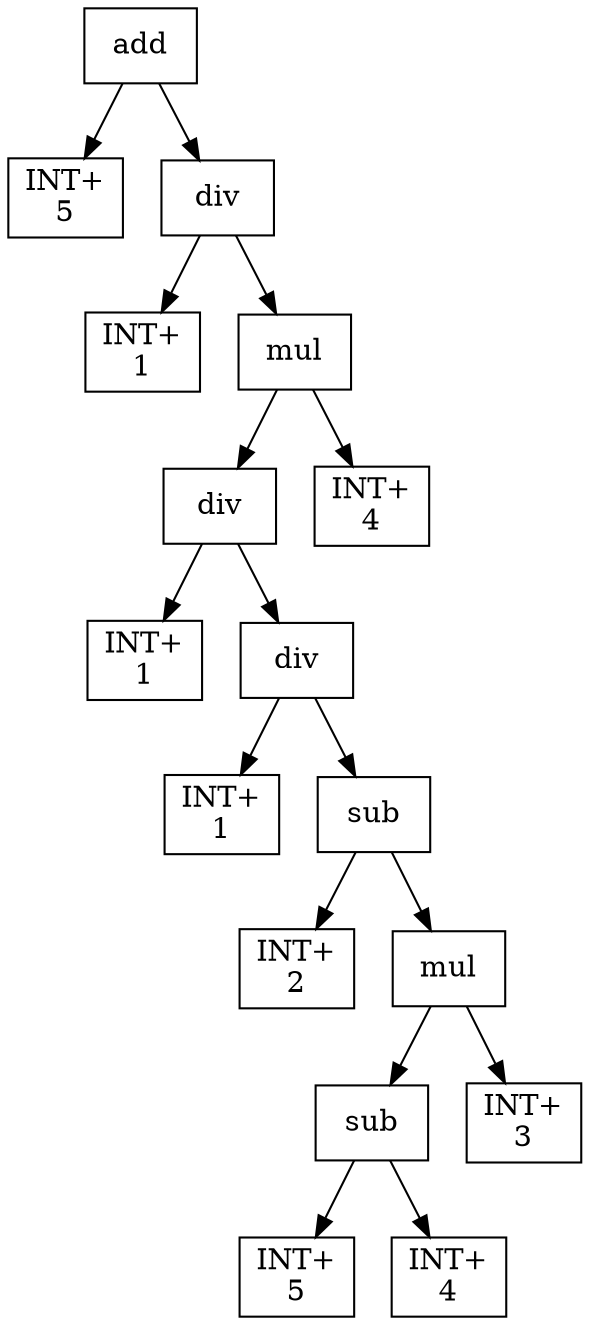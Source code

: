 digraph expr {
  node [shape=box];
  n1 [label="add"];
  n2 [label="INT+\n5"];
  n3 [label="div"];
  n4 [label="INT+\n1"];
  n5 [label="mul"];
  n6 [label="div"];
  n7 [label="INT+\n1"];
  n8 [label="div"];
  n9 [label="INT+\n1"];
  n10 [label="sub"];
  n11 [label="INT+\n2"];
  n12 [label="mul"];
  n13 [label="sub"];
  n14 [label="INT+\n5"];
  n15 [label="INT+\n4"];
  n13 -> n14;
  n13 -> n15;
  n16 [label="INT+\n3"];
  n12 -> n13;
  n12 -> n16;
  n10 -> n11;
  n10 -> n12;
  n8 -> n9;
  n8 -> n10;
  n6 -> n7;
  n6 -> n8;
  n17 [label="INT+\n4"];
  n5 -> n6;
  n5 -> n17;
  n3 -> n4;
  n3 -> n5;
  n1 -> n2;
  n1 -> n3;
}